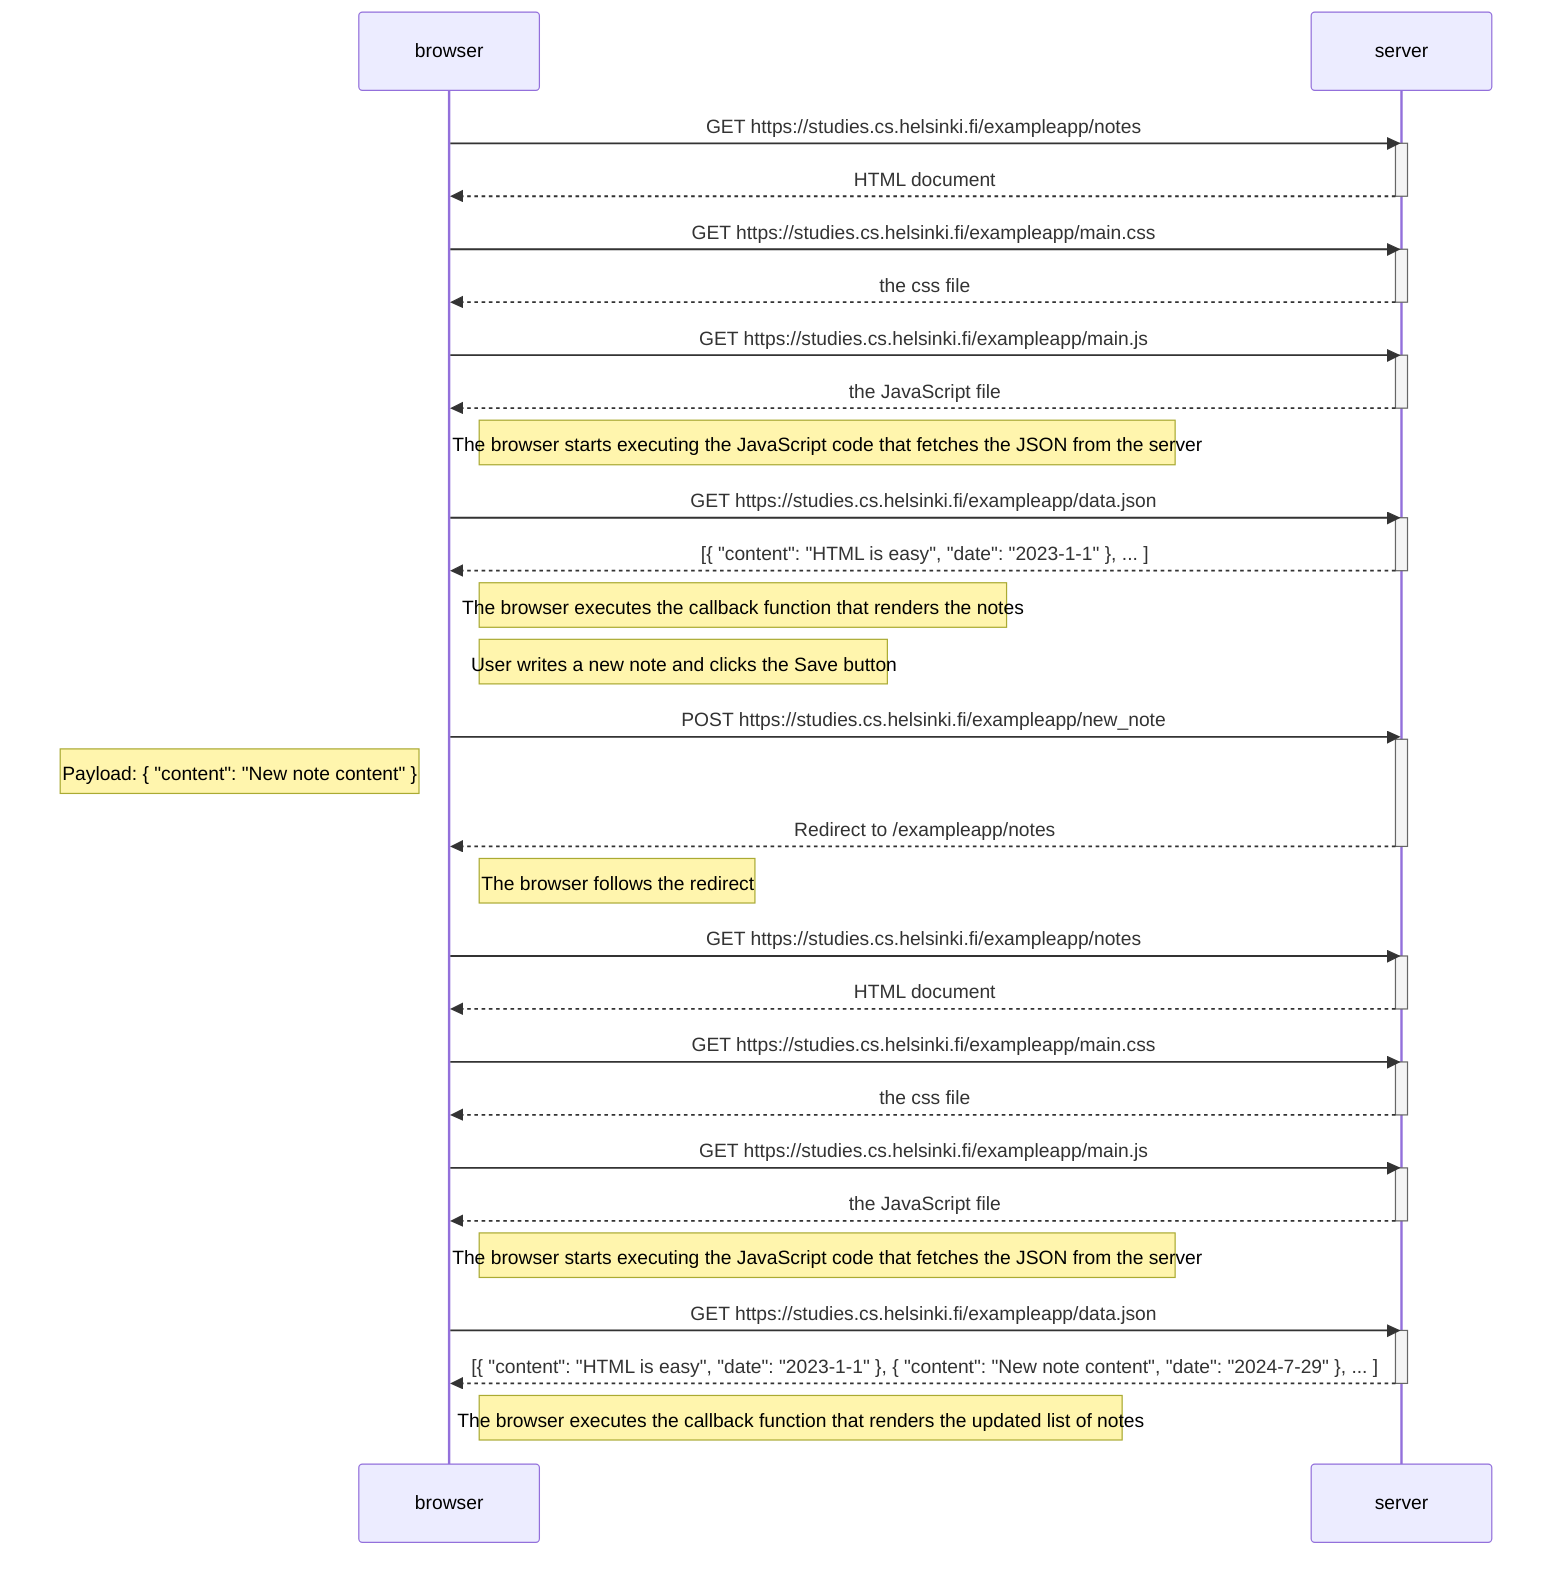 sequenceDiagram
participant browser
participant server

browser->>server: GET https://studies.cs.helsinki.fi/exampleapp/notes
activate server
server-->>browser: HTML document
deactivate server

browser->>server: GET https://studies.cs.helsinki.fi/exampleapp/main.css
activate server
server-->>browser: the css file
deactivate server

browser->>server: GET https://studies.cs.helsinki.fi/exampleapp/main.js
activate server
server-->>browser: the JavaScript file
deactivate server

Note right of browser: The browser starts executing the JavaScript code that fetches the JSON from the server

browser->>server: GET https://studies.cs.helsinki.fi/exampleapp/data.json
activate server
server-->>browser: [{ "content": "HTML is easy", "date": "2023-1-1" }, ... ]
deactivate server

Note right of browser: The browser executes the callback function that renders the notes

Note right of browser: User writes a new note and clicks the Save button

browser->>server: POST https://studies.cs.helsinki.fi/exampleapp/new_note
activate server
Note left of browser: Payload: { "content": "New note content" }
server-->>browser: Redirect to /exampleapp/notes
deactivate server

Note right of browser: The browser follows the redirect

browser->>server: GET https://studies.cs.helsinki.fi/exampleapp/notes
activate server
server-->>browser: HTML document
deactivate server

browser->>server: GET https://studies.cs.helsinki.fi/exampleapp/main.css
activate server
server-->>browser: the css file
deactivate server

browser->>server: GET https://studies.cs.helsinki.fi/exampleapp/main.js
activate server
server-->>browser: the JavaScript file
deactivate server

Note right of browser: The browser starts executing the JavaScript code that fetches the JSON from the server

browser->>server: GET https://studies.cs.helsinki.fi/exampleapp/data.json
activate server
server-->>browser: [{ "content": "HTML is easy", "date": "2023-1-1" }, { "content": "New note content", "date": "2024-7-29" }, ... ]
deactivate server

Note right of browser: The browser executes the callback function that renders the updated list of notes